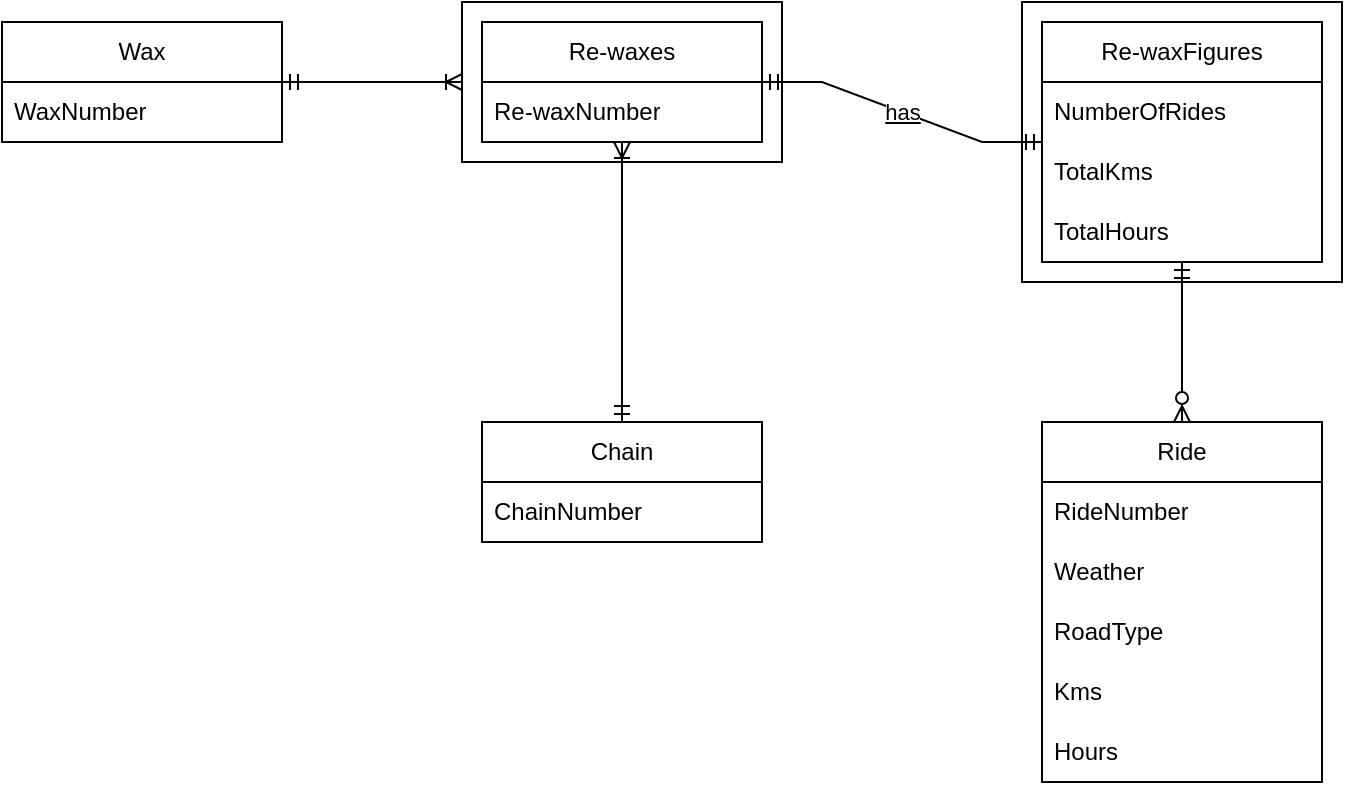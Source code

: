 <mxfile version="20.6.0" type="github">
  <diagram id="90htGS0TUS1ilbKzgD9f" name="Page-1">
    <mxGraphModel dx="1143" dy="660" grid="1" gridSize="10" guides="1" tooltips="1" connect="1" arrows="1" fold="1" page="1" pageScale="1" pageWidth="1169" pageHeight="827" math="0" shadow="0">
      <root>
        <mxCell id="0" />
        <mxCell id="1" parent="0" />
        <mxCell id="DMQq4pI1u5WjDBuoGsUP-45" value="" style="rounded=0;whiteSpace=wrap;html=1;" vertex="1" parent="1">
          <mxGeometry x="550" y="30" width="160" height="140" as="geometry" />
        </mxCell>
        <mxCell id="DMQq4pI1u5WjDBuoGsUP-35" value="" style="rounded=0;whiteSpace=wrap;html=1;" vertex="1" parent="1">
          <mxGeometry x="270" y="30" width="160" height="80" as="geometry" />
        </mxCell>
        <mxCell id="DMQq4pI1u5WjDBuoGsUP-6" value="Chain" style="swimlane;fontStyle=0;childLayout=stackLayout;horizontal=1;startSize=30;horizontalStack=0;resizeParent=1;resizeParentMax=0;resizeLast=0;collapsible=1;marginBottom=0;whiteSpace=wrap;html=1;" vertex="1" parent="1">
          <mxGeometry x="280" y="240" width="140" height="60" as="geometry">
            <mxRectangle x="280" y="40" width="120" height="30" as="alternateBounds" />
          </mxGeometry>
        </mxCell>
        <mxCell id="DMQq4pI1u5WjDBuoGsUP-3" value="ChainNumber" style="text;strokeColor=none;fillColor=none;align=left;verticalAlign=middle;spacingLeft=4;spacingRight=4;overflow=hidden;points=[[0,0.5],[1,0.5]];portConstraint=eastwest;rotatable=0;whiteSpace=wrap;html=1;" vertex="1" parent="DMQq4pI1u5WjDBuoGsUP-6">
          <mxGeometry y="30" width="140" height="30" as="geometry" />
        </mxCell>
        <mxCell id="DMQq4pI1u5WjDBuoGsUP-13" value="Wax" style="swimlane;fontStyle=0;childLayout=stackLayout;horizontal=1;startSize=30;horizontalStack=0;resizeParent=1;resizeParentMax=0;resizeLast=0;collapsible=1;marginBottom=0;whiteSpace=wrap;html=1;" vertex="1" parent="1">
          <mxGeometry x="40" y="40" width="140" height="60" as="geometry" />
        </mxCell>
        <mxCell id="DMQq4pI1u5WjDBuoGsUP-14" value="WaxNumber" style="text;strokeColor=none;fillColor=none;align=left;verticalAlign=middle;spacingLeft=4;spacingRight=4;overflow=hidden;points=[[0,0.5],[1,0.5]];portConstraint=eastwest;rotatable=0;whiteSpace=wrap;html=1;" vertex="1" parent="DMQq4pI1u5WjDBuoGsUP-13">
          <mxGeometry y="30" width="140" height="30" as="geometry" />
        </mxCell>
        <mxCell id="DMQq4pI1u5WjDBuoGsUP-23" value="Re-waxes" style="swimlane;fontStyle=0;childLayout=stackLayout;horizontal=1;startSize=30;horizontalStack=0;resizeParent=1;resizeParentMax=0;resizeLast=0;collapsible=1;marginBottom=0;whiteSpace=wrap;html=1;" vertex="1" parent="1">
          <mxGeometry x="280" y="40" width="140" height="60" as="geometry" />
        </mxCell>
        <mxCell id="DMQq4pI1u5WjDBuoGsUP-24" value="Re-waxNumber" style="text;strokeColor=none;fillColor=none;align=left;verticalAlign=middle;spacingLeft=4;spacingRight=4;overflow=hidden;points=[[0,0.5],[1,0.5]];portConstraint=eastwest;rotatable=0;whiteSpace=wrap;html=1;" vertex="1" parent="DMQq4pI1u5WjDBuoGsUP-23">
          <mxGeometry y="30" width="140" height="30" as="geometry" />
        </mxCell>
        <mxCell id="DMQq4pI1u5WjDBuoGsUP-25" value="" style="fontSize=12;html=1;endArrow=ERoneToMany;startArrow=ERmandOne;rounded=0;exitX=0.5;exitY=0;exitDx=0;exitDy=0;" edge="1" parent="1" source="DMQq4pI1u5WjDBuoGsUP-6" target="DMQq4pI1u5WjDBuoGsUP-23">
          <mxGeometry width="100" height="100" relative="1" as="geometry">
            <mxPoint x="350" y="320.0" as="sourcePoint" />
            <mxPoint x="350.28" y="143.51" as="targetPoint" />
          </mxGeometry>
        </mxCell>
        <mxCell id="DMQq4pI1u5WjDBuoGsUP-29" value="Ride" style="swimlane;fontStyle=0;childLayout=stackLayout;horizontal=1;startSize=30;horizontalStack=0;resizeParent=1;resizeParentMax=0;resizeLast=0;collapsible=1;marginBottom=0;whiteSpace=wrap;html=1;" vertex="1" parent="1">
          <mxGeometry x="560" y="240" width="140" height="180" as="geometry" />
        </mxCell>
        <mxCell id="DMQq4pI1u5WjDBuoGsUP-30" value="RideNumber" style="text;strokeColor=none;fillColor=none;align=left;verticalAlign=middle;spacingLeft=4;spacingRight=4;overflow=hidden;points=[[0,0.5],[1,0.5]];portConstraint=eastwest;rotatable=0;whiteSpace=wrap;html=1;" vertex="1" parent="DMQq4pI1u5WjDBuoGsUP-29">
          <mxGeometry y="30" width="140" height="30" as="geometry" />
        </mxCell>
        <mxCell id="DMQq4pI1u5WjDBuoGsUP-28" value="Weather" style="text;strokeColor=none;fillColor=none;align=left;verticalAlign=middle;spacingLeft=4;spacingRight=4;overflow=hidden;points=[[0,0.5],[1,0.5]];portConstraint=eastwest;rotatable=0;whiteSpace=wrap;html=1;" vertex="1" parent="DMQq4pI1u5WjDBuoGsUP-29">
          <mxGeometry y="60" width="140" height="30" as="geometry" />
        </mxCell>
        <mxCell id="DMQq4pI1u5WjDBuoGsUP-27" value="RoadType" style="text;strokeColor=none;fillColor=none;align=left;verticalAlign=middle;spacingLeft=4;spacingRight=4;overflow=hidden;points=[[0,0.5],[1,0.5]];portConstraint=eastwest;rotatable=0;whiteSpace=wrap;html=1;" vertex="1" parent="DMQq4pI1u5WjDBuoGsUP-29">
          <mxGeometry y="90" width="140" height="30" as="geometry" />
        </mxCell>
        <mxCell id="DMQq4pI1u5WjDBuoGsUP-31" value="Kms" style="text;strokeColor=none;fillColor=none;align=left;verticalAlign=middle;spacingLeft=4;spacingRight=4;overflow=hidden;points=[[0,0.5],[1,0.5]];portConstraint=eastwest;rotatable=0;whiteSpace=wrap;html=1;" vertex="1" parent="DMQq4pI1u5WjDBuoGsUP-29">
          <mxGeometry y="120" width="140" height="30" as="geometry" />
        </mxCell>
        <mxCell id="DMQq4pI1u5WjDBuoGsUP-32" value="Hours" style="text;strokeColor=none;fillColor=none;align=left;verticalAlign=middle;spacingLeft=4;spacingRight=4;overflow=hidden;points=[[0,0.5],[1,0.5]];portConstraint=eastwest;rotatable=0;whiteSpace=wrap;html=1;" vertex="1" parent="DMQq4pI1u5WjDBuoGsUP-29">
          <mxGeometry y="150" width="140" height="30" as="geometry" />
        </mxCell>
        <mxCell id="DMQq4pI1u5WjDBuoGsUP-36" value="" style="fontSize=12;html=1;endArrow=ERoneToMany;startArrow=ERmandOne;rounded=0;entryX=0;entryY=0.5;entryDx=0;entryDy=0;exitX=1;exitY=0.5;exitDx=0;exitDy=0;edgeStyle=entityRelationEdgeStyle;" edge="1" parent="1" source="DMQq4pI1u5WjDBuoGsUP-13" target="DMQq4pI1u5WjDBuoGsUP-35">
          <mxGeometry width="100" height="100" relative="1" as="geometry">
            <mxPoint x="180" y="220" as="sourcePoint" />
            <mxPoint x="80" y="250" as="targetPoint" />
          </mxGeometry>
        </mxCell>
        <mxCell id="DMQq4pI1u5WjDBuoGsUP-37" value="" style="fontSize=12;html=1;endArrow=ERzeroToMany;startArrow=ERmandOne;rounded=0;endFill=0;" edge="1" parent="1" source="DMQq4pI1u5WjDBuoGsUP-38" target="DMQq4pI1u5WjDBuoGsUP-29">
          <mxGeometry width="100" height="100" relative="1" as="geometry">
            <mxPoint x="700" y="220" as="sourcePoint" />
            <mxPoint x="790" y="240" as="targetPoint" />
          </mxGeometry>
        </mxCell>
        <mxCell id="DMQq4pI1u5WjDBuoGsUP-38" value="Re-waxFigures" style="swimlane;fontStyle=0;childLayout=stackLayout;horizontal=1;startSize=30;horizontalStack=0;resizeParent=1;resizeParentMax=0;resizeLast=0;collapsible=1;marginBottom=0;whiteSpace=wrap;html=1;" vertex="1" parent="1">
          <mxGeometry x="560" y="40" width="140" height="120" as="geometry" />
        </mxCell>
        <mxCell id="DMQq4pI1u5WjDBuoGsUP-42" value="NumberOfRides" style="text;strokeColor=none;fillColor=none;align=left;verticalAlign=middle;spacingLeft=4;spacingRight=4;overflow=hidden;points=[[0,0.5],[1,0.5]];portConstraint=eastwest;rotatable=0;whiteSpace=wrap;html=1;" vertex="1" parent="DMQq4pI1u5WjDBuoGsUP-38">
          <mxGeometry y="30" width="140" height="30" as="geometry" />
        </mxCell>
        <mxCell id="DMQq4pI1u5WjDBuoGsUP-46" value="TotalKms" style="text;strokeColor=none;fillColor=none;align=left;verticalAlign=middle;spacingLeft=4;spacingRight=4;overflow=hidden;points=[[0,0.5],[1,0.5]];portConstraint=eastwest;rotatable=0;whiteSpace=wrap;html=1;" vertex="1" parent="DMQq4pI1u5WjDBuoGsUP-38">
          <mxGeometry y="60" width="140" height="30" as="geometry" />
        </mxCell>
        <mxCell id="DMQq4pI1u5WjDBuoGsUP-43" value="TotalHours" style="text;strokeColor=none;fillColor=none;align=left;verticalAlign=middle;spacingLeft=4;spacingRight=4;overflow=hidden;points=[[0,0.5],[1,0.5]];portConstraint=eastwest;rotatable=0;whiteSpace=wrap;html=1;" vertex="1" parent="DMQq4pI1u5WjDBuoGsUP-38">
          <mxGeometry y="90" width="140" height="30" as="geometry" />
        </mxCell>
        <mxCell id="DMQq4pI1u5WjDBuoGsUP-44" value="" style="fontSize=12;html=1;endArrow=ERmandOne;startArrow=ERmandOne;rounded=0;edgeStyle=entityRelationEdgeStyle;endFill=0;" edge="1" parent="1" source="DMQq4pI1u5WjDBuoGsUP-23" target="DMQq4pI1u5WjDBuoGsUP-38">
          <mxGeometry width="100" height="100" relative="1" as="geometry">
            <mxPoint x="490" y="240" as="sourcePoint" />
            <mxPoint x="580" y="240" as="targetPoint" />
          </mxGeometry>
        </mxCell>
        <mxCell id="DMQq4pI1u5WjDBuoGsUP-47" value="&lt;u&gt;has&lt;/u&gt;" style="edgeLabel;html=1;align=center;verticalAlign=middle;resizable=0;points=[];" vertex="1" connectable="0" parent="DMQq4pI1u5WjDBuoGsUP-44">
          <mxGeometry x="-0.006" relative="1" as="geometry">
            <mxPoint as="offset" />
          </mxGeometry>
        </mxCell>
      </root>
    </mxGraphModel>
  </diagram>
</mxfile>
